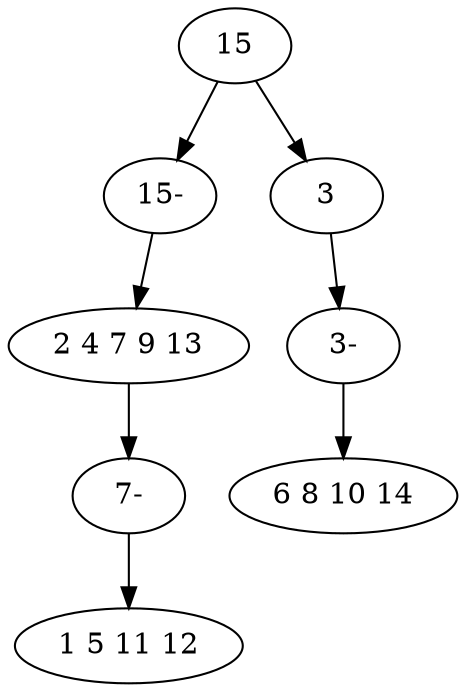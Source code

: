 digraph true_tree {
	"0" -> "7"
	"0" -> "2"
	"2" -> "5"
	"1" -> "6"
	"5" -> "3"
	"6" -> "4"
	"7" -> "1"
	"0" [label="15"];
	"1" [label="2 4 7 9 13"];
	"2" [label="3"];
	"3" [label="6 8 10 14"];
	"4" [label="1 5 11 12"];
	"5" [label="3-"];
	"6" [label="7-"];
	"7" [label="15-"];
}
